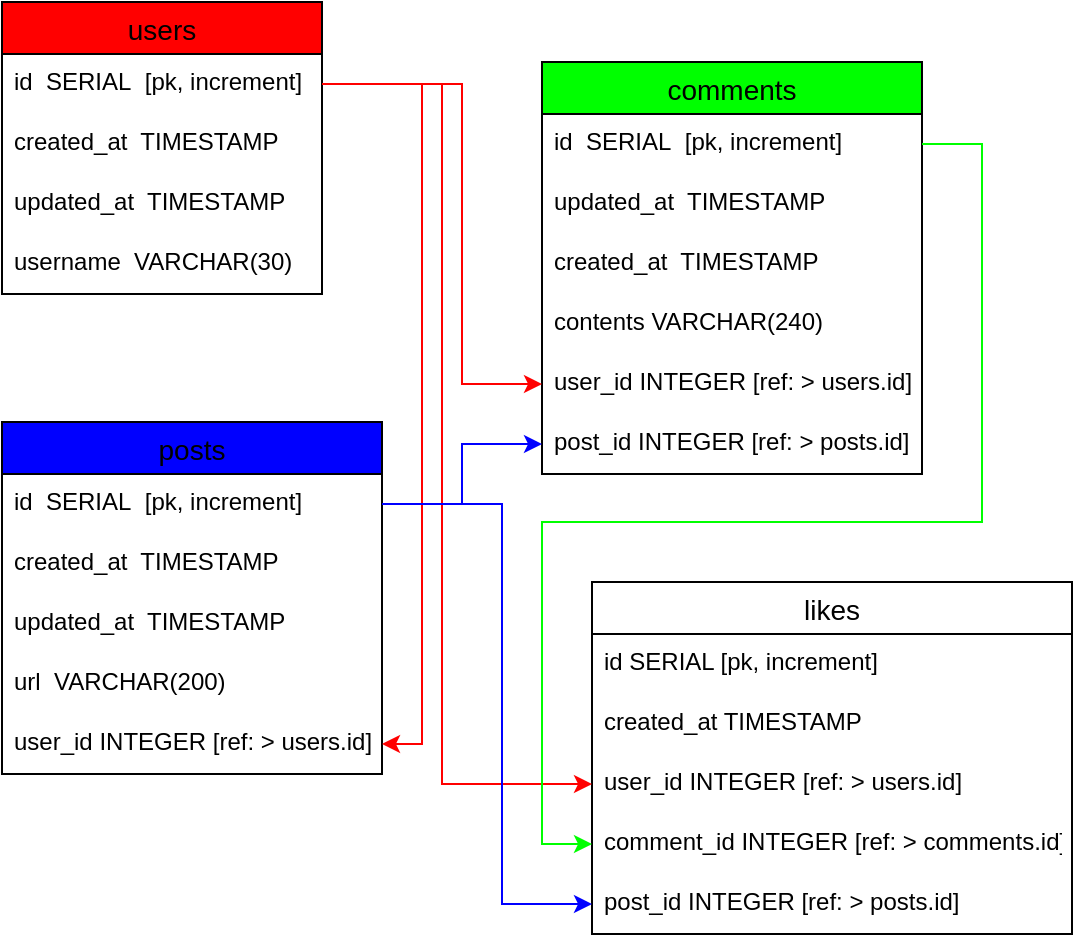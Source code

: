<mxfile version="14.1.8" type="device"><diagram id="iMPKlhqKIkgpyV-5H6sc" name="Page-1"><mxGraphModel dx="1108" dy="510" grid="1" gridSize="10" guides="1" tooltips="1" connect="1" arrows="1" fold="1" page="1" pageScale="1" pageWidth="850" pageHeight="1100" math="0" shadow="0"><root><mxCell id="0"/><mxCell id="1" parent="0"/><mxCell id="apEyqzJ98sxqlRAEC46D-1" value="users" style="swimlane;fontStyle=0;childLayout=stackLayout;horizontal=1;startSize=26;horizontalStack=0;resizeParent=1;resizeParentMax=0;resizeLast=0;collapsible=1;marginBottom=0;align=center;fontSize=14;fillColor=#FF0000;" parent="1" vertex="1"><mxGeometry x="10" y="50" width="160" height="146" as="geometry"/></mxCell><mxCell id="apEyqzJ98sxqlRAEC46D-2" value="id  SERIAL  [pk, increment]" style="text;strokeColor=none;fillColor=none;spacingLeft=4;spacingRight=4;overflow=hidden;rotatable=0;points=[[0,0.5],[1,0.5]];portConstraint=eastwest;fontSize=12;" parent="apEyqzJ98sxqlRAEC46D-1" vertex="1"><mxGeometry y="26" width="160" height="30" as="geometry"/></mxCell><mxCell id="apEyqzJ98sxqlRAEC46D-11" value="created_at  TIMESTAMP" style="text;strokeColor=none;fillColor=none;spacingLeft=4;spacingRight=4;overflow=hidden;rotatable=0;points=[[0,0.5],[1,0.5]];portConstraint=eastwest;fontSize=12;" parent="apEyqzJ98sxqlRAEC46D-1" vertex="1"><mxGeometry y="56" width="160" height="30" as="geometry"/></mxCell><mxCell id="apEyqzJ98sxqlRAEC46D-12" value="updated_at  TIMESTAMP" style="text;strokeColor=none;fillColor=none;spacingLeft=4;spacingRight=4;overflow=hidden;rotatable=0;points=[[0,0.5],[1,0.5]];portConstraint=eastwest;fontSize=12;" parent="apEyqzJ98sxqlRAEC46D-1" vertex="1"><mxGeometry y="86" width="160" height="30" as="geometry"/></mxCell><mxCell id="apEyqzJ98sxqlRAEC46D-17" value="username  VARCHAR(30)" style="text;strokeColor=none;fillColor=none;spacingLeft=4;spacingRight=4;overflow=hidden;rotatable=0;points=[[0,0.5],[1,0.5]];portConstraint=eastwest;fontSize=12;" parent="apEyqzJ98sxqlRAEC46D-1" vertex="1"><mxGeometry y="116" width="160" height="30" as="geometry"/></mxCell><mxCell id="apEyqzJ98sxqlRAEC46D-7" value="posts" style="swimlane;fontStyle=0;childLayout=stackLayout;horizontal=1;startSize=26;horizontalStack=0;resizeParent=1;resizeParentMax=0;resizeLast=0;collapsible=1;marginBottom=0;align=center;fontSize=14;fillColor=#0000FF;" parent="1" vertex="1"><mxGeometry x="10" y="260" width="190" height="176" as="geometry"/></mxCell><mxCell id="apEyqzJ98sxqlRAEC46D-8" value="id  SERIAL  [pk, increment]" style="text;strokeColor=none;fillColor=none;spacingLeft=4;spacingRight=4;overflow=hidden;rotatable=0;points=[[0,0.5],[1,0.5]];portConstraint=eastwest;fontSize=12;" parent="apEyqzJ98sxqlRAEC46D-7" vertex="1"><mxGeometry y="26" width="190" height="30" as="geometry"/></mxCell><mxCell id="apEyqzJ98sxqlRAEC46D-13" value="created_at  TIMESTAMP" style="text;strokeColor=none;fillColor=none;spacingLeft=4;spacingRight=4;overflow=hidden;rotatable=0;points=[[0,0.5],[1,0.5]];portConstraint=eastwest;fontSize=12;" parent="apEyqzJ98sxqlRAEC46D-7" vertex="1"><mxGeometry y="56" width="190" height="30" as="geometry"/></mxCell><mxCell id="apEyqzJ98sxqlRAEC46D-14" value="updated_at  TIMESTAMP" style="text;strokeColor=none;fillColor=none;spacingLeft=4;spacingRight=4;overflow=hidden;rotatable=0;points=[[0,0.5],[1,0.5]];portConstraint=eastwest;fontSize=12;" parent="apEyqzJ98sxqlRAEC46D-7" vertex="1"><mxGeometry y="86" width="190" height="30" as="geometry"/></mxCell><mxCell id="apEyqzJ98sxqlRAEC46D-18" value="url  VARCHAR(200)" style="text;strokeColor=none;fillColor=none;spacingLeft=4;spacingRight=4;overflow=hidden;rotatable=0;points=[[0,0.5],[1,0.5]];portConstraint=eastwest;fontSize=12;" parent="apEyqzJ98sxqlRAEC46D-7" vertex="1"><mxGeometry y="116" width="190" height="30" as="geometry"/></mxCell><mxCell id="apEyqzJ98sxqlRAEC46D-26" value="user_id INTEGER [ref: &gt; users.id]" style="text;strokeColor=none;fillColor=none;spacingLeft=4;spacingRight=4;overflow=hidden;rotatable=0;points=[[0,0.5],[1,0.5]];portConstraint=eastwest;fontSize=12;" parent="apEyqzJ98sxqlRAEC46D-7" vertex="1"><mxGeometry y="146" width="190" height="30" as="geometry"/></mxCell><mxCell id="apEyqzJ98sxqlRAEC46D-9" value="comments" style="swimlane;fontStyle=0;childLayout=stackLayout;horizontal=1;startSize=26;horizontalStack=0;resizeParent=1;resizeParentMax=0;resizeLast=0;collapsible=1;marginBottom=0;align=center;fontSize=14;fillColor=#00FF00;" parent="1" vertex="1"><mxGeometry x="280" y="80" width="190" height="206" as="geometry"/></mxCell><mxCell id="apEyqzJ98sxqlRAEC46D-10" value="id  SERIAL  [pk, increment]" style="text;strokeColor=none;fillColor=none;spacingLeft=4;spacingRight=4;overflow=hidden;rotatable=0;points=[[0,0.5],[1,0.5]];portConstraint=eastwest;fontSize=12;" parent="apEyqzJ98sxqlRAEC46D-9" vertex="1"><mxGeometry y="26" width="190" height="30" as="geometry"/></mxCell><mxCell id="apEyqzJ98sxqlRAEC46D-16" value="updated_at  TIMESTAMP" style="text;strokeColor=none;fillColor=none;spacingLeft=4;spacingRight=4;overflow=hidden;rotatable=0;points=[[0,0.5],[1,0.5]];portConstraint=eastwest;fontSize=12;" parent="apEyqzJ98sxqlRAEC46D-9" vertex="1"><mxGeometry y="56" width="190" height="30" as="geometry"/></mxCell><mxCell id="apEyqzJ98sxqlRAEC46D-15" value="created_at  TIMESTAMP" style="text;strokeColor=none;fillColor=none;spacingLeft=4;spacingRight=4;overflow=hidden;rotatable=0;points=[[0,0.5],[1,0.5]];portConstraint=eastwest;fontSize=12;" parent="apEyqzJ98sxqlRAEC46D-9" vertex="1"><mxGeometry y="86" width="190" height="30" as="geometry"/></mxCell><mxCell id="apEyqzJ98sxqlRAEC46D-19" value="contents VARCHAR(240)" style="text;strokeColor=none;fillColor=none;spacingLeft=4;spacingRight=4;overflow=hidden;rotatable=0;points=[[0,0.5],[1,0.5]];portConstraint=eastwest;fontSize=12;" parent="apEyqzJ98sxqlRAEC46D-9" vertex="1"><mxGeometry y="116" width="190" height="30" as="geometry"/></mxCell><mxCell id="apEyqzJ98sxqlRAEC46D-20" value="user_id INTEGER [ref: &gt; users.id]" style="text;strokeColor=none;fillColor=none;spacingLeft=4;spacingRight=4;overflow=hidden;rotatable=0;points=[[0,0.5],[1,0.5]];portConstraint=eastwest;fontSize=12;" parent="apEyqzJ98sxqlRAEC46D-9" vertex="1"><mxGeometry y="146" width="190" height="30" as="geometry"/></mxCell><mxCell id="apEyqzJ98sxqlRAEC46D-22" value="post_id INTEGER [ref: &gt; posts.id]" style="text;strokeColor=none;fillColor=none;spacingLeft=4;spacingRight=4;overflow=hidden;rotatable=0;points=[[0,0.5],[1,0.5]];portConstraint=eastwest;fontSize=12;" parent="apEyqzJ98sxqlRAEC46D-9" vertex="1"><mxGeometry y="176" width="190" height="30" as="geometry"/></mxCell><mxCell id="apEyqzJ98sxqlRAEC46D-28" style="edgeStyle=orthogonalEdgeStyle;rounded=0;orthogonalLoop=1;jettySize=auto;html=1;entryX=0;entryY=0.5;entryDx=0;entryDy=0;strokeColor=#FF0000;" parent="1" source="apEyqzJ98sxqlRAEC46D-2" target="apEyqzJ98sxqlRAEC46D-20" edge="1"><mxGeometry relative="1" as="geometry"><Array as="points"><mxPoint x="240" y="91"/><mxPoint x="240" y="241"/></Array></mxGeometry></mxCell><mxCell id="apEyqzJ98sxqlRAEC46D-29" style="edgeStyle=orthogonalEdgeStyle;rounded=0;orthogonalLoop=1;jettySize=auto;html=1;entryX=0;entryY=0.5;entryDx=0;entryDy=0;strokeColor=#0000FF;" parent="1" source="apEyqzJ98sxqlRAEC46D-8" target="apEyqzJ98sxqlRAEC46D-22" edge="1"><mxGeometry relative="1" as="geometry"><Array as="points"><mxPoint x="240" y="301"/><mxPoint x="240" y="271"/></Array></mxGeometry></mxCell><mxCell id="apEyqzJ98sxqlRAEC46D-30" style="edgeStyle=orthogonalEdgeStyle;rounded=0;orthogonalLoop=1;jettySize=auto;html=1;entryX=1;entryY=0.5;entryDx=0;entryDy=0;strokeColor=#FF0000;" parent="1" source="apEyqzJ98sxqlRAEC46D-2" target="apEyqzJ98sxqlRAEC46D-26" edge="1"><mxGeometry relative="1" as="geometry"><Array as="points"><mxPoint x="220" y="91"/><mxPoint x="220" y="421"/></Array></mxGeometry></mxCell><mxCell id="RxJ9B8dOlmrSZGNJOCUI-1" value="likes" style="swimlane;fontStyle=0;childLayout=stackLayout;horizontal=1;startSize=26;horizontalStack=0;resizeParent=1;resizeParentMax=0;resizeLast=0;collapsible=1;marginBottom=0;align=center;fontSize=14;" vertex="1" parent="1"><mxGeometry x="305" y="340" width="240" height="176" as="geometry"/></mxCell><mxCell id="RxJ9B8dOlmrSZGNJOCUI-2" value="id SERIAL [pk, increment]" style="text;strokeColor=none;fillColor=none;spacingLeft=4;spacingRight=4;overflow=hidden;rotatable=0;points=[[0,0.5],[1,0.5]];portConstraint=eastwest;fontSize=12;" vertex="1" parent="RxJ9B8dOlmrSZGNJOCUI-1"><mxGeometry y="26" width="240" height="30" as="geometry"/></mxCell><mxCell id="RxJ9B8dOlmrSZGNJOCUI-3" value="created_at TIMESTAMP" style="text;strokeColor=none;fillColor=none;spacingLeft=4;spacingRight=4;overflow=hidden;rotatable=0;points=[[0,0.5],[1,0.5]];portConstraint=eastwest;fontSize=12;" vertex="1" parent="RxJ9B8dOlmrSZGNJOCUI-1"><mxGeometry y="56" width="240" height="30" as="geometry"/></mxCell><mxCell id="RxJ9B8dOlmrSZGNJOCUI-4" value="user_id INTEGER [ref: &gt; users.id]" style="text;strokeColor=none;fillColor=none;spacingLeft=4;spacingRight=4;overflow=hidden;rotatable=0;points=[[0,0.5],[1,0.5]];portConstraint=eastwest;fontSize=12;" vertex="1" parent="RxJ9B8dOlmrSZGNJOCUI-1"><mxGeometry y="86" width="240" height="30" as="geometry"/></mxCell><mxCell id="RxJ9B8dOlmrSZGNJOCUI-5" value="comment_id INTEGER [ref: &gt; comments.id]" style="text;strokeColor=none;fillColor=none;spacingLeft=4;spacingRight=4;overflow=hidden;rotatable=0;points=[[0,0.5],[1,0.5]];portConstraint=eastwest;fontSize=12;" vertex="1" parent="RxJ9B8dOlmrSZGNJOCUI-1"><mxGeometry y="116" width="240" height="30" as="geometry"/></mxCell><mxCell id="RxJ9B8dOlmrSZGNJOCUI-6" value="post_id INTEGER [ref: &gt; posts.id]" style="text;strokeColor=none;fillColor=none;spacingLeft=4;spacingRight=4;overflow=hidden;rotatable=0;points=[[0,0.5],[1,0.5]];portConstraint=eastwest;fontSize=12;" vertex="1" parent="RxJ9B8dOlmrSZGNJOCUI-1"><mxGeometry y="146" width="240" height="30" as="geometry"/></mxCell><mxCell id="RxJ9B8dOlmrSZGNJOCUI-7" style="edgeStyle=orthogonalEdgeStyle;rounded=0;orthogonalLoop=1;jettySize=auto;html=1;entryX=0;entryY=0.5;entryDx=0;entryDy=0;fillColor=#FF0000;strokeColor=#FF0000;" edge="1" parent="1" source="apEyqzJ98sxqlRAEC46D-2" target="RxJ9B8dOlmrSZGNJOCUI-4"><mxGeometry relative="1" as="geometry"><Array as="points"><mxPoint x="230" y="91"/><mxPoint x="230" y="441"/></Array></mxGeometry></mxCell><mxCell id="RxJ9B8dOlmrSZGNJOCUI-8" style="edgeStyle=orthogonalEdgeStyle;rounded=0;orthogonalLoop=1;jettySize=auto;html=1;entryX=0;entryY=0.5;entryDx=0;entryDy=0;strokeColor=#00FF00;" edge="1" parent="1" source="apEyqzJ98sxqlRAEC46D-10" target="RxJ9B8dOlmrSZGNJOCUI-5"><mxGeometry relative="1" as="geometry"><Array as="points"><mxPoint x="500" y="121"/><mxPoint x="500" y="310"/><mxPoint x="280" y="310"/><mxPoint x="280" y="471"/></Array></mxGeometry></mxCell><mxCell id="RxJ9B8dOlmrSZGNJOCUI-9" style="edgeStyle=orthogonalEdgeStyle;rounded=0;orthogonalLoop=1;jettySize=auto;html=1;entryX=0;entryY=0.5;entryDx=0;entryDy=0;strokeColor=#0000FF;" edge="1" parent="1" source="apEyqzJ98sxqlRAEC46D-8" target="RxJ9B8dOlmrSZGNJOCUI-6"><mxGeometry relative="1" as="geometry"><Array as="points"><mxPoint x="260" y="301"/><mxPoint x="260" y="501"/></Array></mxGeometry></mxCell></root></mxGraphModel></diagram></mxfile>